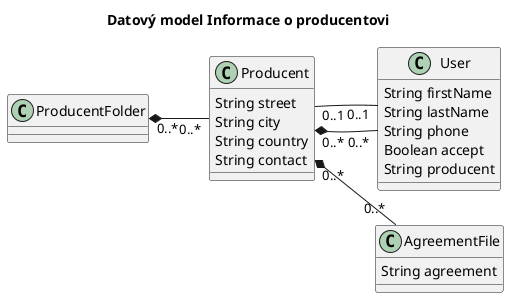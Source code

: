 @startuml
left to right direction
title Datový model Informace o producentovi

class AgreementFile {
      String agreement
}

class User {
      String firstName
      String lastName
      String phone
      Boolean accept
      String producent
}

class Producent {
      String street
      String city
      String country
      String contact
}

class ProducentFolder {
}

Producent "0..*" *-- "0..*" AgreementFile
Producent "0..*" *-- "0..*" User
User "0..1" -- "0..1" Producent
ProducentFolder "0..*" *-- "0..*" Producent

@enduml